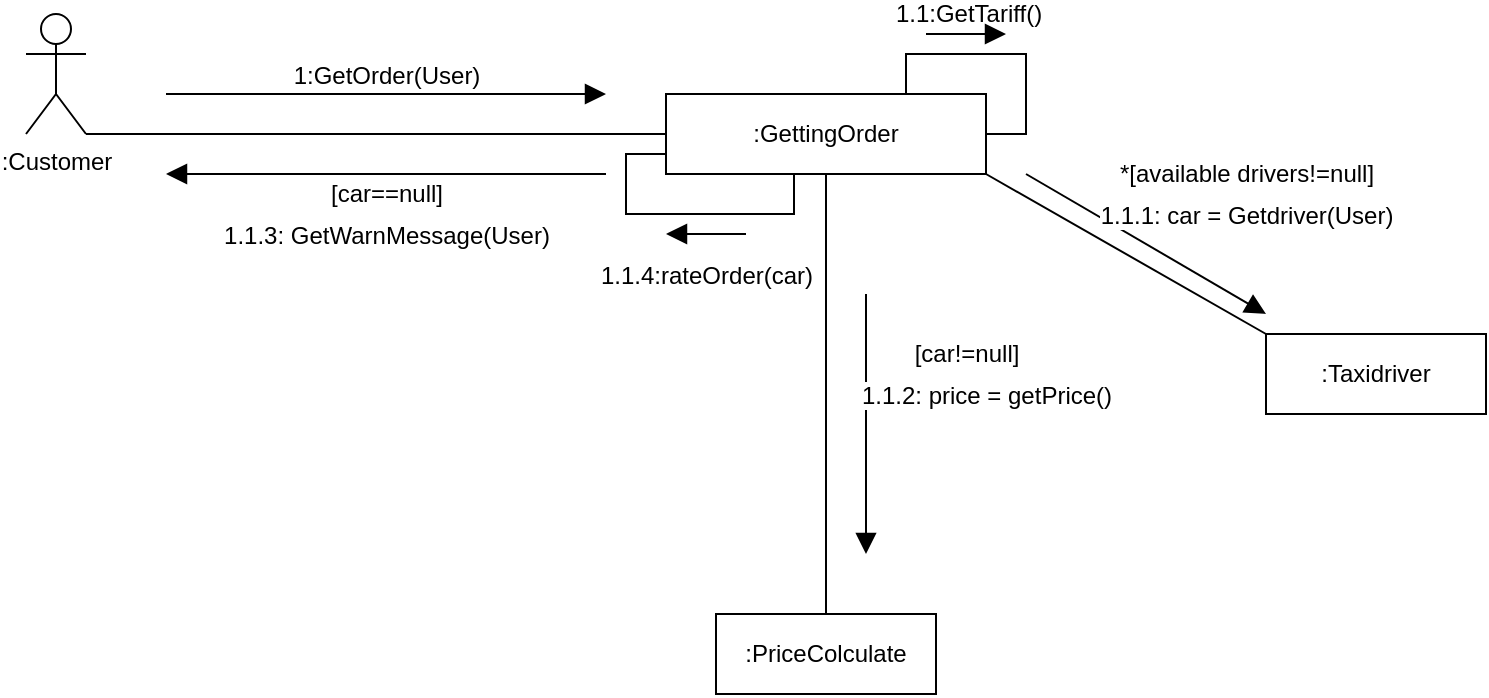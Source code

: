 <mxfile version="28.2.7">
  <diagram name="Страница — 1" id="w6t9OByJL9f1ZJVstOhO">
    <mxGraphModel dx="1378" dy="848" grid="0" gridSize="10" guides="1" tooltips="1" connect="1" arrows="1" fold="1" page="1" pageScale="1" pageWidth="827" pageHeight="1169" math="0" shadow="0">
      <root>
        <mxCell id="0" />
        <mxCell id="1" parent="0" />
        <mxCell id="ckQFS6H3vLSj3azP7Eja-3" style="edgeStyle=none;curved=1;rounded=0;orthogonalLoop=1;jettySize=auto;html=1;exitX=1;exitY=1;exitDx=0;exitDy=0;exitPerimeter=0;entryX=0;entryY=0.5;entryDx=0;entryDy=0;fontSize=12;startSize=8;endSize=8;strokeColor=default;endArrow=none;endFill=0;" edge="1" parent="1" source="ckQFS6H3vLSj3azP7Eja-1" target="ckQFS6H3vLSj3azP7Eja-2">
          <mxGeometry relative="1" as="geometry" />
        </mxCell>
        <mxCell id="ckQFS6H3vLSj3azP7Eja-1" value=":Customer" style="shape=umlActor;verticalLabelPosition=bottom;verticalAlign=top;html=1;" vertex="1" parent="1">
          <mxGeometry x="50" y="160" width="30" height="60" as="geometry" />
        </mxCell>
        <mxCell id="ckQFS6H3vLSj3azP7Eja-6" style="edgeStyle=orthogonalEdgeStyle;rounded=0;orthogonalLoop=1;jettySize=auto;html=1;exitX=0.75;exitY=0;exitDx=0;exitDy=0;fontSize=12;startSize=8;endSize=8;entryX=1;entryY=0.5;entryDx=0;entryDy=0;endArrow=none;endFill=0;" edge="1" parent="1" source="ckQFS6H3vLSj3azP7Eja-2" target="ckQFS6H3vLSj3azP7Eja-2">
          <mxGeometry relative="1" as="geometry">
            <mxPoint x="560" y="120" as="targetPoint" />
          </mxGeometry>
        </mxCell>
        <mxCell id="ckQFS6H3vLSj3azP7Eja-7" value="1.1:GetTariff()" style="edgeLabel;html=1;align=center;verticalAlign=middle;resizable=0;points=[];fontSize=12;" vertex="1" connectable="0" parent="ckQFS6H3vLSj3azP7Eja-6">
          <mxGeometry x="0.006" relative="1" as="geometry">
            <mxPoint x="-20" y="-20" as="offset" />
          </mxGeometry>
        </mxCell>
        <mxCell id="ckQFS6H3vLSj3azP7Eja-10" style="edgeStyle=none;curved=1;rounded=0;orthogonalLoop=1;jettySize=auto;html=1;exitX=1;exitY=1;exitDx=0;exitDy=0;entryX=0;entryY=0;entryDx=0;entryDy=0;fontSize=12;startSize=8;endSize=8;endArrow=none;endFill=0;" edge="1" parent="1" source="ckQFS6H3vLSj3azP7Eja-2" target="ckQFS6H3vLSj3azP7Eja-9">
          <mxGeometry relative="1" as="geometry" />
        </mxCell>
        <mxCell id="ckQFS6H3vLSj3azP7Eja-13" style="edgeStyle=none;curved=1;rounded=0;orthogonalLoop=1;jettySize=auto;html=1;exitX=0.5;exitY=1;exitDx=0;exitDy=0;fontSize=12;startSize=8;endSize=8;endArrow=none;endFill=0;" edge="1" parent="1" source="ckQFS6H3vLSj3azP7Eja-2" target="ckQFS6H3vLSj3azP7Eja-12">
          <mxGeometry relative="1" as="geometry" />
        </mxCell>
        <mxCell id="ckQFS6H3vLSj3azP7Eja-20" style="edgeStyle=orthogonalEdgeStyle;rounded=0;orthogonalLoop=1;jettySize=auto;html=1;exitX=0.4;exitY=1;exitDx=0;exitDy=0;fontSize=12;startSize=8;endSize=8;endArrow=none;endFill=0;exitPerimeter=0;entryX=0;entryY=0.75;entryDx=0;entryDy=0;" edge="1" parent="1" source="ckQFS6H3vLSj3azP7Eja-2" target="ckQFS6H3vLSj3azP7Eja-2">
          <mxGeometry relative="1" as="geometry">
            <mxPoint x="330" y="280" as="targetPoint" />
            <Array as="points">
              <mxPoint x="434" y="260" />
              <mxPoint x="350" y="260" />
              <mxPoint x="350" y="230" />
            </Array>
          </mxGeometry>
        </mxCell>
        <mxCell id="ckQFS6H3vLSj3azP7Eja-2" value=":GettingOrder" style="html=1;whiteSpace=wrap;" vertex="1" parent="1">
          <mxGeometry x="370" y="200" width="160" height="40" as="geometry" />
        </mxCell>
        <mxCell id="ckQFS6H3vLSj3azP7Eja-4" value="1:GetOrder(User)" style="html=1;verticalAlign=bottom;endArrow=block;curved=0;rounded=0;fontSize=12;startSize=8;endSize=8;" edge="1" parent="1">
          <mxGeometry width="80" relative="1" as="geometry">
            <mxPoint x="120" y="200" as="sourcePoint" />
            <mxPoint x="340" y="200" as="targetPoint" />
          </mxGeometry>
        </mxCell>
        <mxCell id="ckQFS6H3vLSj3azP7Eja-8" value="" style="html=1;verticalAlign=bottom;endArrow=block;curved=0;rounded=0;fontSize=12;startSize=8;endSize=8;" edge="1" parent="1">
          <mxGeometry width="80" relative="1" as="geometry">
            <mxPoint x="500" y="170" as="sourcePoint" />
            <mxPoint x="540" y="170" as="targetPoint" />
            <Array as="points">
              <mxPoint x="500" y="170" />
            </Array>
          </mxGeometry>
        </mxCell>
        <mxCell id="ckQFS6H3vLSj3azP7Eja-9" value=":Taxidriver" style="html=1;whiteSpace=wrap;" vertex="1" parent="1">
          <mxGeometry x="670" y="320" width="110" height="40" as="geometry" />
        </mxCell>
        <mxCell id="ckQFS6H3vLSj3azP7Eja-11" value="1.1.1: car = Getdriver(User)" style="html=1;verticalAlign=bottom;endArrow=block;curved=0;rounded=0;fontSize=12;startSize=8;endSize=8;" edge="1" parent="1">
          <mxGeometry x="0.586" y="30" width="80" relative="1" as="geometry">
            <mxPoint x="550" y="240" as="sourcePoint" />
            <mxPoint x="670" y="310" as="targetPoint" />
            <mxPoint as="offset" />
          </mxGeometry>
        </mxCell>
        <mxCell id="ckQFS6H3vLSj3azP7Eja-22" value="*[available drivers!=null]" style="edgeLabel;html=1;align=center;verticalAlign=middle;resizable=0;points=[];fontSize=12;" vertex="1" connectable="0" parent="ckQFS6H3vLSj3azP7Eja-11">
          <mxGeometry x="0.432" relative="1" as="geometry">
            <mxPoint x="24" y="-50" as="offset" />
          </mxGeometry>
        </mxCell>
        <mxCell id="ckQFS6H3vLSj3azP7Eja-12" value=":PriceColculate" style="html=1;whiteSpace=wrap;" vertex="1" parent="1">
          <mxGeometry x="395" y="460" width="110" height="40" as="geometry" />
        </mxCell>
        <mxCell id="ckQFS6H3vLSj3azP7Eja-14" value="1.1.2: price = getPrice()" style="html=1;verticalAlign=bottom;endArrow=block;curved=0;rounded=0;fontSize=12;startSize=8;endSize=8;" edge="1" parent="1">
          <mxGeometry x="-0.077" y="60" width="80" relative="1" as="geometry">
            <mxPoint x="470" y="300" as="sourcePoint" />
            <mxPoint x="470" y="430" as="targetPoint" />
            <mxPoint as="offset" />
          </mxGeometry>
        </mxCell>
        <mxCell id="ckQFS6H3vLSj3azP7Eja-16" value="[car!=null]" style="edgeLabel;html=1;align=center;verticalAlign=middle;resizable=0;points=[];fontSize=12;" vertex="1" connectable="0" parent="ckQFS6H3vLSj3azP7Eja-14">
          <mxGeometry x="0.367" y="1" relative="1" as="geometry">
            <mxPoint x="49" y="-59" as="offset" />
          </mxGeometry>
        </mxCell>
        <mxCell id="ckQFS6H3vLSj3azP7Eja-18" value="1.1.3: GetWarnMessage(User)" style="html=1;verticalAlign=bottom;endArrow=block;curved=0;rounded=0;fontSize=12;startSize=8;endSize=8;" edge="1" parent="1">
          <mxGeometry y="40" width="80" relative="1" as="geometry">
            <mxPoint x="340" y="240" as="sourcePoint" />
            <mxPoint x="120" y="240" as="targetPoint" />
            <mxPoint as="offset" />
          </mxGeometry>
        </mxCell>
        <mxCell id="ckQFS6H3vLSj3azP7Eja-19" value="[car==null]" style="edgeLabel;html=1;align=center;verticalAlign=middle;resizable=0;points=[];fontSize=12;" vertex="1" connectable="0" parent="ckQFS6H3vLSj3azP7Eja-18">
          <mxGeometry x="-0.073" y="2" relative="1" as="geometry">
            <mxPoint x="-8" y="8" as="offset" />
          </mxGeometry>
        </mxCell>
        <mxCell id="ckQFS6H3vLSj3azP7Eja-21" value="1.1.4:rateOrder(car)" style="html=1;verticalAlign=bottom;endArrow=block;curved=0;rounded=0;fontSize=12;startSize=8;endSize=8;" edge="1" parent="1">
          <mxGeometry y="30" width="80" relative="1" as="geometry">
            <mxPoint x="410" y="270" as="sourcePoint" />
            <mxPoint x="370" y="270" as="targetPoint" />
            <mxPoint as="offset" />
          </mxGeometry>
        </mxCell>
      </root>
    </mxGraphModel>
  </diagram>
</mxfile>
